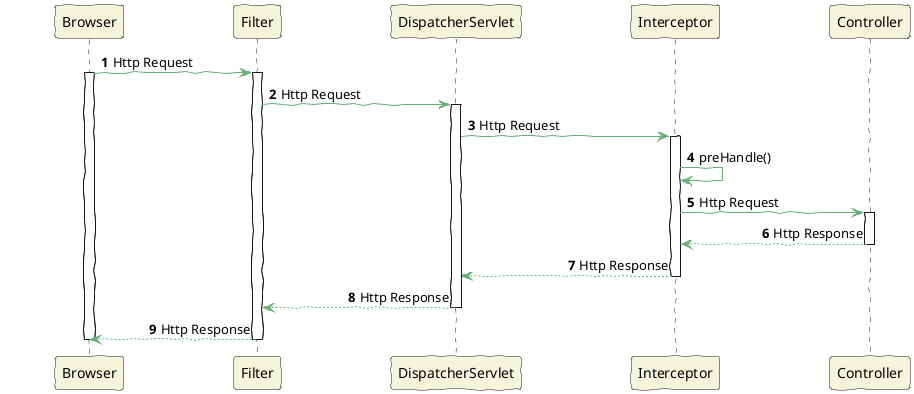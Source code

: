 @startuml
'https://plantuml.com/sequence-diagram
skinparam sequenceMessageAlign direction
skinparam handwritten true
skinparam sequence {
ParticipantBackgroundColor beige
ParticipantPadding 50
}

autonumber

Browser -[#63b175]> Filter: Http Request
activate Browser
activate Filter
Filter -[#63b175]> DispatcherServlet: Http Request
activate DispatcherServlet

DispatcherServlet -[#63b175]> Interceptor: Http Request
activate Interceptor
Interceptor -[#63b175]> Interceptor: preHandle()
Interceptor -[#63b175]> Controller: Http Request
activate Controller
Controller --[#63b175]> Interceptor: Http Response
deactivate Controller
Interceptor --[#63b175]> DispatcherServlet: Http Response
deactivate Interceptor
DispatcherServlet --[#63b175]> Filter: Http Response
deactivate DispatcherServlet

Filter --[#63b175]> Browser: Http Response
deactivate Filter
deactivate Browser
@enduml
